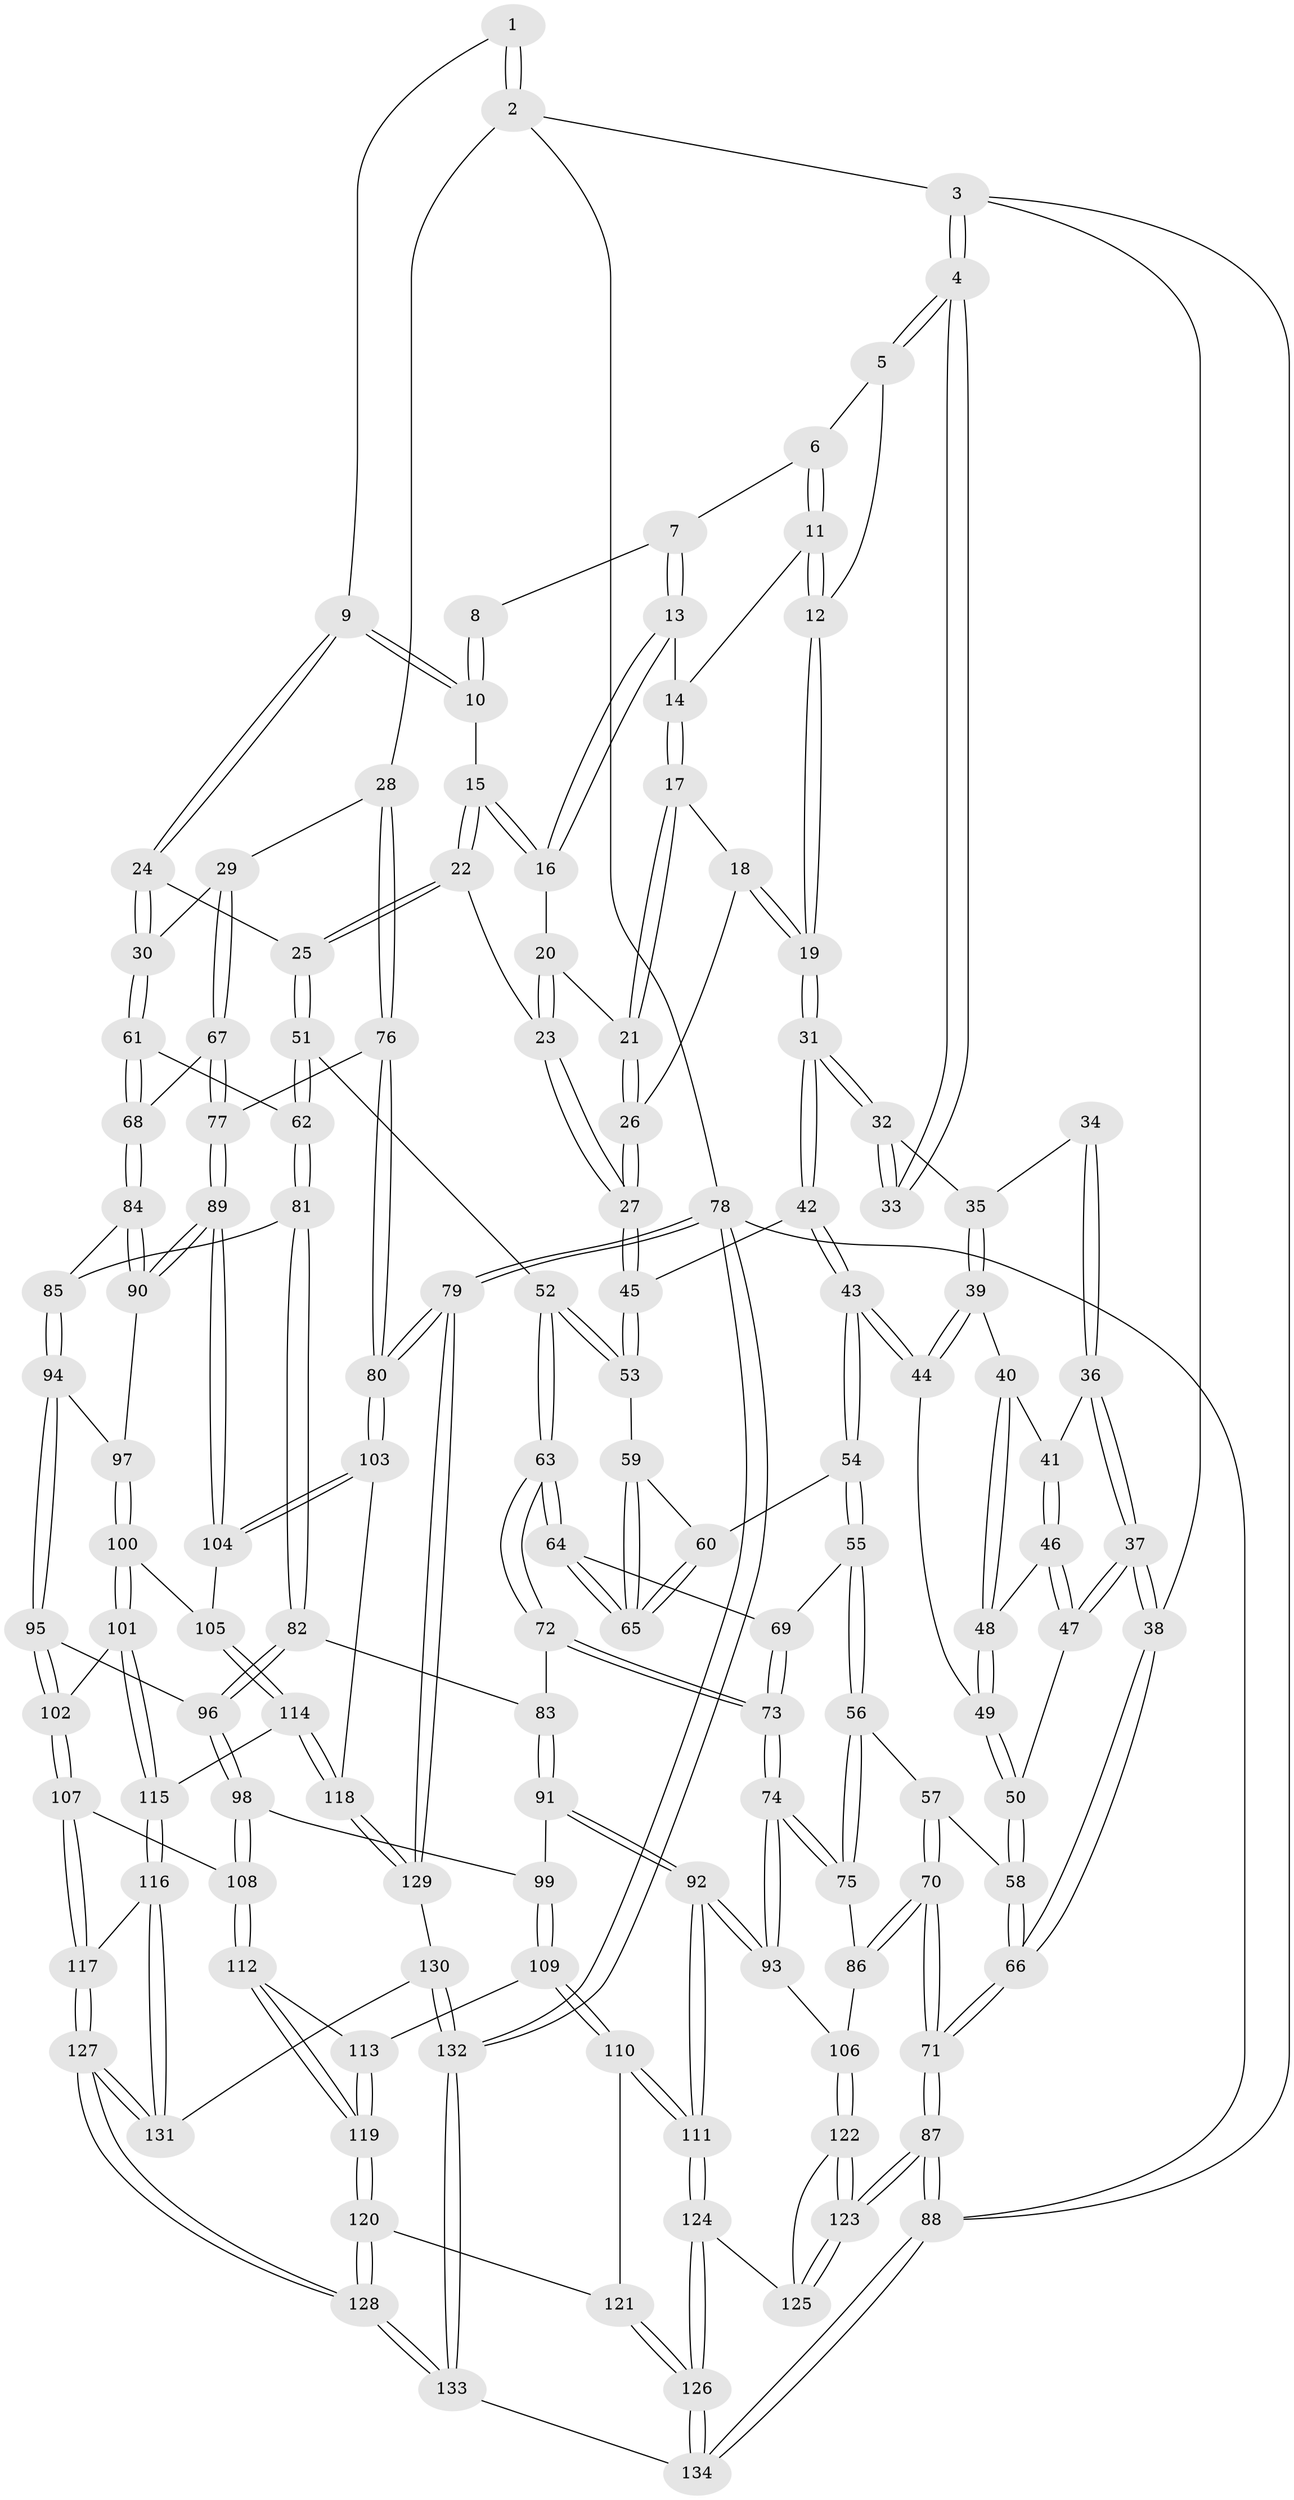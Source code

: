 // Generated by graph-tools (version 1.1) at 2025/17/03/09/25 04:17:14]
// undirected, 134 vertices, 332 edges
graph export_dot {
graph [start="1"]
  node [color=gray90,style=filled];
  1 [pos="+0.8153316834854374+0"];
  2 [pos="+1+0"];
  3 [pos="+0+0"];
  4 [pos="+0+0"];
  5 [pos="+0.26549712905767026+0"];
  6 [pos="+0.4731150907445387+0"];
  7 [pos="+0.5294183676290384+0"];
  8 [pos="+0.6751339397888291+0"];
  9 [pos="+0.7300405897563351+0.1725392215295659"];
  10 [pos="+0.6864097885114744+0.11096634992216119"];
  11 [pos="+0.39601969362667067+0.1180277606231638"];
  12 [pos="+0.2806992750630051+0.16372297312844294"];
  13 [pos="+0.5318876068350532+0"];
  14 [pos="+0.43579228604710774+0.1338407093328931"];
  15 [pos="+0.5926945515543612+0.1343259308487234"];
  16 [pos="+0.5522351329053203+0.09569105789104422"];
  17 [pos="+0.44568678921290267+0.15644196657900356"];
  18 [pos="+0.37584189592001194+0.18182328238387405"];
  19 [pos="+0.2786146032050247+0.17156595630748278"];
  20 [pos="+0.5418883150539011+0.1112060009538807"];
  21 [pos="+0.4650538805336099+0.17465091861237814"];
  22 [pos="+0.6402517373187103+0.26425572837955197"];
  23 [pos="+0.5227540104420887+0.2884862441275625"];
  24 [pos="+0.7808710199654969+0.28049992895648923"];
  25 [pos="+0.7387089131642639+0.289705558409474"];
  26 [pos="+0.46773822812997834+0.2301237540914308"];
  27 [pos="+0.49101040865221107+0.30171892669552774"];
  28 [pos="+1+0.14390052910619194"];
  29 [pos="+0.888473254936057+0.2853092707651364"];
  30 [pos="+0.7952130074287627+0.2821052044498672"];
  31 [pos="+0.2754077699996091+0.17745223263820262"];
  32 [pos="+0.25054314025509017+0.18149718797667208"];
  33 [pos="+0+0"];
  34 [pos="+0.10103805552279758+0.16240832280755255"];
  35 [pos="+0.17366319239550404+0.20081028910343582"];
  36 [pos="+0.04031967064478847+0.25489239374193856"];
  37 [pos="+0+0.2971418563404696"];
  38 [pos="+0+0.28787775997734305"];
  39 [pos="+0.15422351199161718+0.2519893161323875"];
  40 [pos="+0.12414989448587223+0.26666123472742237"];
  41 [pos="+0.06308857944371822+0.2701029813087395"];
  42 [pos="+0.2946411472811706+0.22752656244874467"];
  43 [pos="+0.2516210364491333+0.37941544434532726"];
  44 [pos="+0.16983162254905002+0.32471206838465827"];
  45 [pos="+0.46898834997668964+0.3288784491088471"];
  46 [pos="+0.0742190052795125+0.31184615943412564"];
  47 [pos="+0+0.35034982945287924"];
  48 [pos="+0.09298730403004787+0.3258060198605652"];
  49 [pos="+0.10602163306856915+0.3547915041291739"];
  50 [pos="+0.08276552570537832+0.4086485401484257"];
  51 [pos="+0.6061876518025268+0.49122459099094457"];
  52 [pos="+0.5420279611621025+0.4526278466053446"];
  53 [pos="+0.46724012585415936+0.3384664232458049"];
  54 [pos="+0.26142426850350337+0.4171689070391456"];
  55 [pos="+0.21875103652711556+0.47340649241217275"];
  56 [pos="+0.19208573981009242+0.49441726986386403"];
  57 [pos="+0.10867848910306871+0.4637732822546306"];
  58 [pos="+0.09906221659030101+0.4503610566105128"];
  59 [pos="+0.4522674843692799+0.3501226101094732"];
  60 [pos="+0.2737831573210926+0.4173750426660342"];
  61 [pos="+0.7195412084312882+0.5001407406384618"];
  62 [pos="+0.6080144032210031+0.49625145416304933"];
  63 [pos="+0.41706321352941333+0.5413974850231005"];
  64 [pos="+0.39868441118718856+0.5122093585413281"];
  65 [pos="+0.39678869485767276+0.5071158520260526"];
  66 [pos="+0+0.45791059356385044"];
  67 [pos="+0.8311584457405841+0.5347387109733202"];
  68 [pos="+0.8238481421449393+0.5397403900302494"];
  69 [pos="+0.3064171219822214+0.5301298915886746"];
  70 [pos="+0+0.6934853768557606"];
  71 [pos="+0+0.7164812100539748"];
  72 [pos="+0.41740628909446775+0.5876453015797086"];
  73 [pos="+0.37183289253161733+0.6312087245760389"];
  74 [pos="+0.3418674885980735+0.6771322261259184"];
  75 [pos="+0.19107809872096673+0.6095346765457289"];
  76 [pos="+1+0.45414194134168945"];
  77 [pos="+0.9294969656417418+0.5884476324647514"];
  78 [pos="+1+1"];
  79 [pos="+1+0.8764303087784724"];
  80 [pos="+1+0.805519640530056"];
  81 [pos="+0.6046889442179926+0.5802038162398234"];
  82 [pos="+0.5964264617577871+0.5940824263144963"];
  83 [pos="+0.47621939892632176+0.6018346532623646"];
  84 [pos="+0.7906130013521325+0.59306785573972"];
  85 [pos="+0.7734411538978809+0.6133889085129108"];
  86 [pos="+0.13826873019355118+0.6569249876840437"];
  87 [pos="+0+1"];
  88 [pos="+0+1"];
  89 [pos="+0.9340517998441688+0.693078692470028"];
  90 [pos="+0.8992698397781069+0.6816712702258086"];
  91 [pos="+0.4894763478626762+0.7128033435140626"];
  92 [pos="+0.37945391096060244+0.7599483048387823"];
  93 [pos="+0.34286685623944096+0.6815326123877572"];
  94 [pos="+0.7731156640082125+0.6305111954080833"];
  95 [pos="+0.7190845450482144+0.7078514038737741"];
  96 [pos="+0.6006130125042668+0.6814267898813453"];
  97 [pos="+0.8052622230047991+0.6739079751192807"];
  98 [pos="+0.5932115567098313+0.6969852705996382"];
  99 [pos="+0.5778572364724017+0.7133042274586079"];
  100 [pos="+0.8208563808207006+0.7455154217123128"];
  101 [pos="+0.7755156852283144+0.761884487081707"];
  102 [pos="+0.7324545453626937+0.7489162110776381"];
  103 [pos="+0.9611489030122397+0.7430508568210561"];
  104 [pos="+0.9524932159502759+0.7360666862841948"];
  105 [pos="+0.8365702516565378+0.7514550533812793"];
  106 [pos="+0.18154854255246738+0.7819092840473237"];
  107 [pos="+0.6910603876357931+0.801452798226602"];
  108 [pos="+0.6867240454751784+0.8026745177291075"];
  109 [pos="+0.5651674615666531+0.7857755955070883"];
  110 [pos="+0.5649160456731853+0.786096461383062"];
  111 [pos="+0.37989037400144327+0.7834503895175243"];
  112 [pos="+0.6667865195932144+0.8230051529424492"];
  113 [pos="+0.5849909351887533+0.7956957275502222"];
  114 [pos="+0.8329217089476821+0.8403684783354742"];
  115 [pos="+0.7811622648170862+0.8300618452037414"];
  116 [pos="+0.7544321424215518+0.8486443681243739"];
  117 [pos="+0.750865888177483+0.8491945733089551"];
  118 [pos="+0.8754402989083345+0.882077269340828"];
  119 [pos="+0.6463262478270178+0.8987418135836762"];
  120 [pos="+0.6372088268627698+0.9515486632254035"];
  121 [pos="+0.5592493760321963+0.8044779987130584"];
  122 [pos="+0.18117742385213942+0.8087193662034571"];
  123 [pos="+0+1"];
  124 [pos="+0.3606883103386801+0.8947610834388057"];
  125 [pos="+0.331922890572647+0.889797447184427"];
  126 [pos="+0.41099216241931674+0.9780016557219936"];
  127 [pos="+0.686222617085243+0.9533056858476208"];
  128 [pos="+0.6378369758971972+0.9793411164465007"];
  129 [pos="+0.8776154705502944+0.9164072122560295"];
  130 [pos="+0.8647117516779659+0.9403372003074966"];
  131 [pos="+0.8185187091480106+0.9337209514945496"];
  132 [pos="+0.9380380088953864+1"];
  133 [pos="+0.5387603092391275+1"];
  134 [pos="+0.4654302382407819+1"];
  1 -- 2;
  1 -- 2;
  1 -- 9;
  2 -- 3;
  2 -- 28;
  2 -- 78;
  3 -- 4;
  3 -- 4;
  3 -- 38;
  3 -- 88;
  4 -- 5;
  4 -- 5;
  4 -- 33;
  4 -- 33;
  5 -- 6;
  5 -- 12;
  6 -- 7;
  6 -- 11;
  6 -- 11;
  7 -- 8;
  7 -- 13;
  7 -- 13;
  8 -- 10;
  8 -- 10;
  9 -- 10;
  9 -- 10;
  9 -- 24;
  9 -- 24;
  10 -- 15;
  11 -- 12;
  11 -- 12;
  11 -- 14;
  12 -- 19;
  12 -- 19;
  13 -- 14;
  13 -- 16;
  13 -- 16;
  14 -- 17;
  14 -- 17;
  15 -- 16;
  15 -- 16;
  15 -- 22;
  15 -- 22;
  16 -- 20;
  17 -- 18;
  17 -- 21;
  17 -- 21;
  18 -- 19;
  18 -- 19;
  18 -- 26;
  19 -- 31;
  19 -- 31;
  20 -- 21;
  20 -- 23;
  20 -- 23;
  21 -- 26;
  21 -- 26;
  22 -- 23;
  22 -- 25;
  22 -- 25;
  23 -- 27;
  23 -- 27;
  24 -- 25;
  24 -- 30;
  24 -- 30;
  25 -- 51;
  25 -- 51;
  26 -- 27;
  26 -- 27;
  27 -- 45;
  27 -- 45;
  28 -- 29;
  28 -- 76;
  28 -- 76;
  29 -- 30;
  29 -- 67;
  29 -- 67;
  30 -- 61;
  30 -- 61;
  31 -- 32;
  31 -- 32;
  31 -- 42;
  31 -- 42;
  32 -- 33;
  32 -- 33;
  32 -- 35;
  34 -- 35;
  34 -- 36;
  34 -- 36;
  35 -- 39;
  35 -- 39;
  36 -- 37;
  36 -- 37;
  36 -- 41;
  37 -- 38;
  37 -- 38;
  37 -- 47;
  37 -- 47;
  38 -- 66;
  38 -- 66;
  39 -- 40;
  39 -- 44;
  39 -- 44;
  40 -- 41;
  40 -- 48;
  40 -- 48;
  41 -- 46;
  41 -- 46;
  42 -- 43;
  42 -- 43;
  42 -- 45;
  43 -- 44;
  43 -- 44;
  43 -- 54;
  43 -- 54;
  44 -- 49;
  45 -- 53;
  45 -- 53;
  46 -- 47;
  46 -- 47;
  46 -- 48;
  47 -- 50;
  48 -- 49;
  48 -- 49;
  49 -- 50;
  49 -- 50;
  50 -- 58;
  50 -- 58;
  51 -- 52;
  51 -- 62;
  51 -- 62;
  52 -- 53;
  52 -- 53;
  52 -- 63;
  52 -- 63;
  53 -- 59;
  54 -- 55;
  54 -- 55;
  54 -- 60;
  55 -- 56;
  55 -- 56;
  55 -- 69;
  56 -- 57;
  56 -- 75;
  56 -- 75;
  57 -- 58;
  57 -- 70;
  57 -- 70;
  58 -- 66;
  58 -- 66;
  59 -- 60;
  59 -- 65;
  59 -- 65;
  60 -- 65;
  60 -- 65;
  61 -- 62;
  61 -- 68;
  61 -- 68;
  62 -- 81;
  62 -- 81;
  63 -- 64;
  63 -- 64;
  63 -- 72;
  63 -- 72;
  64 -- 65;
  64 -- 65;
  64 -- 69;
  66 -- 71;
  66 -- 71;
  67 -- 68;
  67 -- 77;
  67 -- 77;
  68 -- 84;
  68 -- 84;
  69 -- 73;
  69 -- 73;
  70 -- 71;
  70 -- 71;
  70 -- 86;
  70 -- 86;
  71 -- 87;
  71 -- 87;
  72 -- 73;
  72 -- 73;
  72 -- 83;
  73 -- 74;
  73 -- 74;
  74 -- 75;
  74 -- 75;
  74 -- 93;
  74 -- 93;
  75 -- 86;
  76 -- 77;
  76 -- 80;
  76 -- 80;
  77 -- 89;
  77 -- 89;
  78 -- 79;
  78 -- 79;
  78 -- 132;
  78 -- 132;
  78 -- 88;
  79 -- 80;
  79 -- 80;
  79 -- 129;
  79 -- 129;
  80 -- 103;
  80 -- 103;
  81 -- 82;
  81 -- 82;
  81 -- 85;
  82 -- 83;
  82 -- 96;
  82 -- 96;
  83 -- 91;
  83 -- 91;
  84 -- 85;
  84 -- 90;
  84 -- 90;
  85 -- 94;
  85 -- 94;
  86 -- 106;
  87 -- 88;
  87 -- 88;
  87 -- 123;
  87 -- 123;
  88 -- 134;
  88 -- 134;
  89 -- 90;
  89 -- 90;
  89 -- 104;
  89 -- 104;
  90 -- 97;
  91 -- 92;
  91 -- 92;
  91 -- 99;
  92 -- 93;
  92 -- 93;
  92 -- 111;
  92 -- 111;
  93 -- 106;
  94 -- 95;
  94 -- 95;
  94 -- 97;
  95 -- 96;
  95 -- 102;
  95 -- 102;
  96 -- 98;
  96 -- 98;
  97 -- 100;
  97 -- 100;
  98 -- 99;
  98 -- 108;
  98 -- 108;
  99 -- 109;
  99 -- 109;
  100 -- 101;
  100 -- 101;
  100 -- 105;
  101 -- 102;
  101 -- 115;
  101 -- 115;
  102 -- 107;
  102 -- 107;
  103 -- 104;
  103 -- 104;
  103 -- 118;
  104 -- 105;
  105 -- 114;
  105 -- 114;
  106 -- 122;
  106 -- 122;
  107 -- 108;
  107 -- 117;
  107 -- 117;
  108 -- 112;
  108 -- 112;
  109 -- 110;
  109 -- 110;
  109 -- 113;
  110 -- 111;
  110 -- 111;
  110 -- 121;
  111 -- 124;
  111 -- 124;
  112 -- 113;
  112 -- 119;
  112 -- 119;
  113 -- 119;
  113 -- 119;
  114 -- 115;
  114 -- 118;
  114 -- 118;
  115 -- 116;
  115 -- 116;
  116 -- 117;
  116 -- 131;
  116 -- 131;
  117 -- 127;
  117 -- 127;
  118 -- 129;
  118 -- 129;
  119 -- 120;
  119 -- 120;
  120 -- 121;
  120 -- 128;
  120 -- 128;
  121 -- 126;
  121 -- 126;
  122 -- 123;
  122 -- 123;
  122 -- 125;
  123 -- 125;
  123 -- 125;
  124 -- 125;
  124 -- 126;
  124 -- 126;
  126 -- 134;
  126 -- 134;
  127 -- 128;
  127 -- 128;
  127 -- 131;
  127 -- 131;
  128 -- 133;
  128 -- 133;
  129 -- 130;
  130 -- 131;
  130 -- 132;
  130 -- 132;
  132 -- 133;
  132 -- 133;
  133 -- 134;
}
